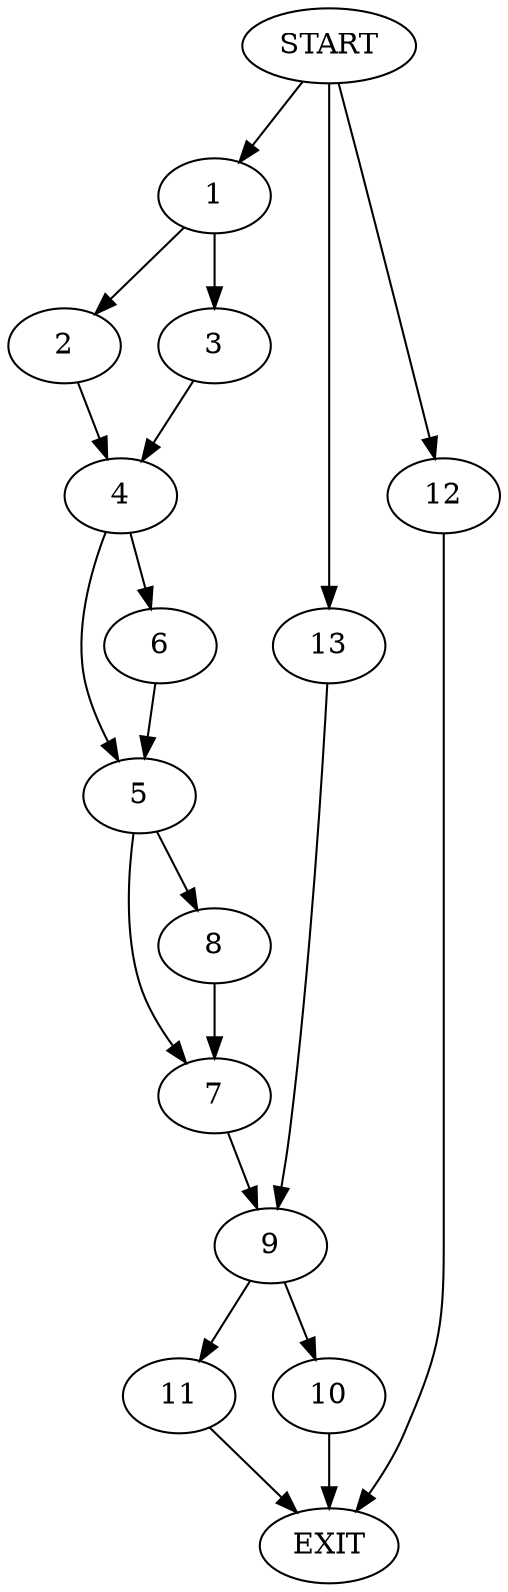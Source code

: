 digraph {
0 [label="START"]
14 [label="EXIT"]
0 -> 1
1 -> 2
1 -> 3
3 -> 4
2 -> 4
4 -> 5
4 -> 6
5 -> 7
5 -> 8
6 -> 5
8 -> 7
7 -> 9
9 -> 10
9 -> 11
11 -> 14
0 -> 12
12 -> 14
0 -> 13
13 -> 9
10 -> 14
}
